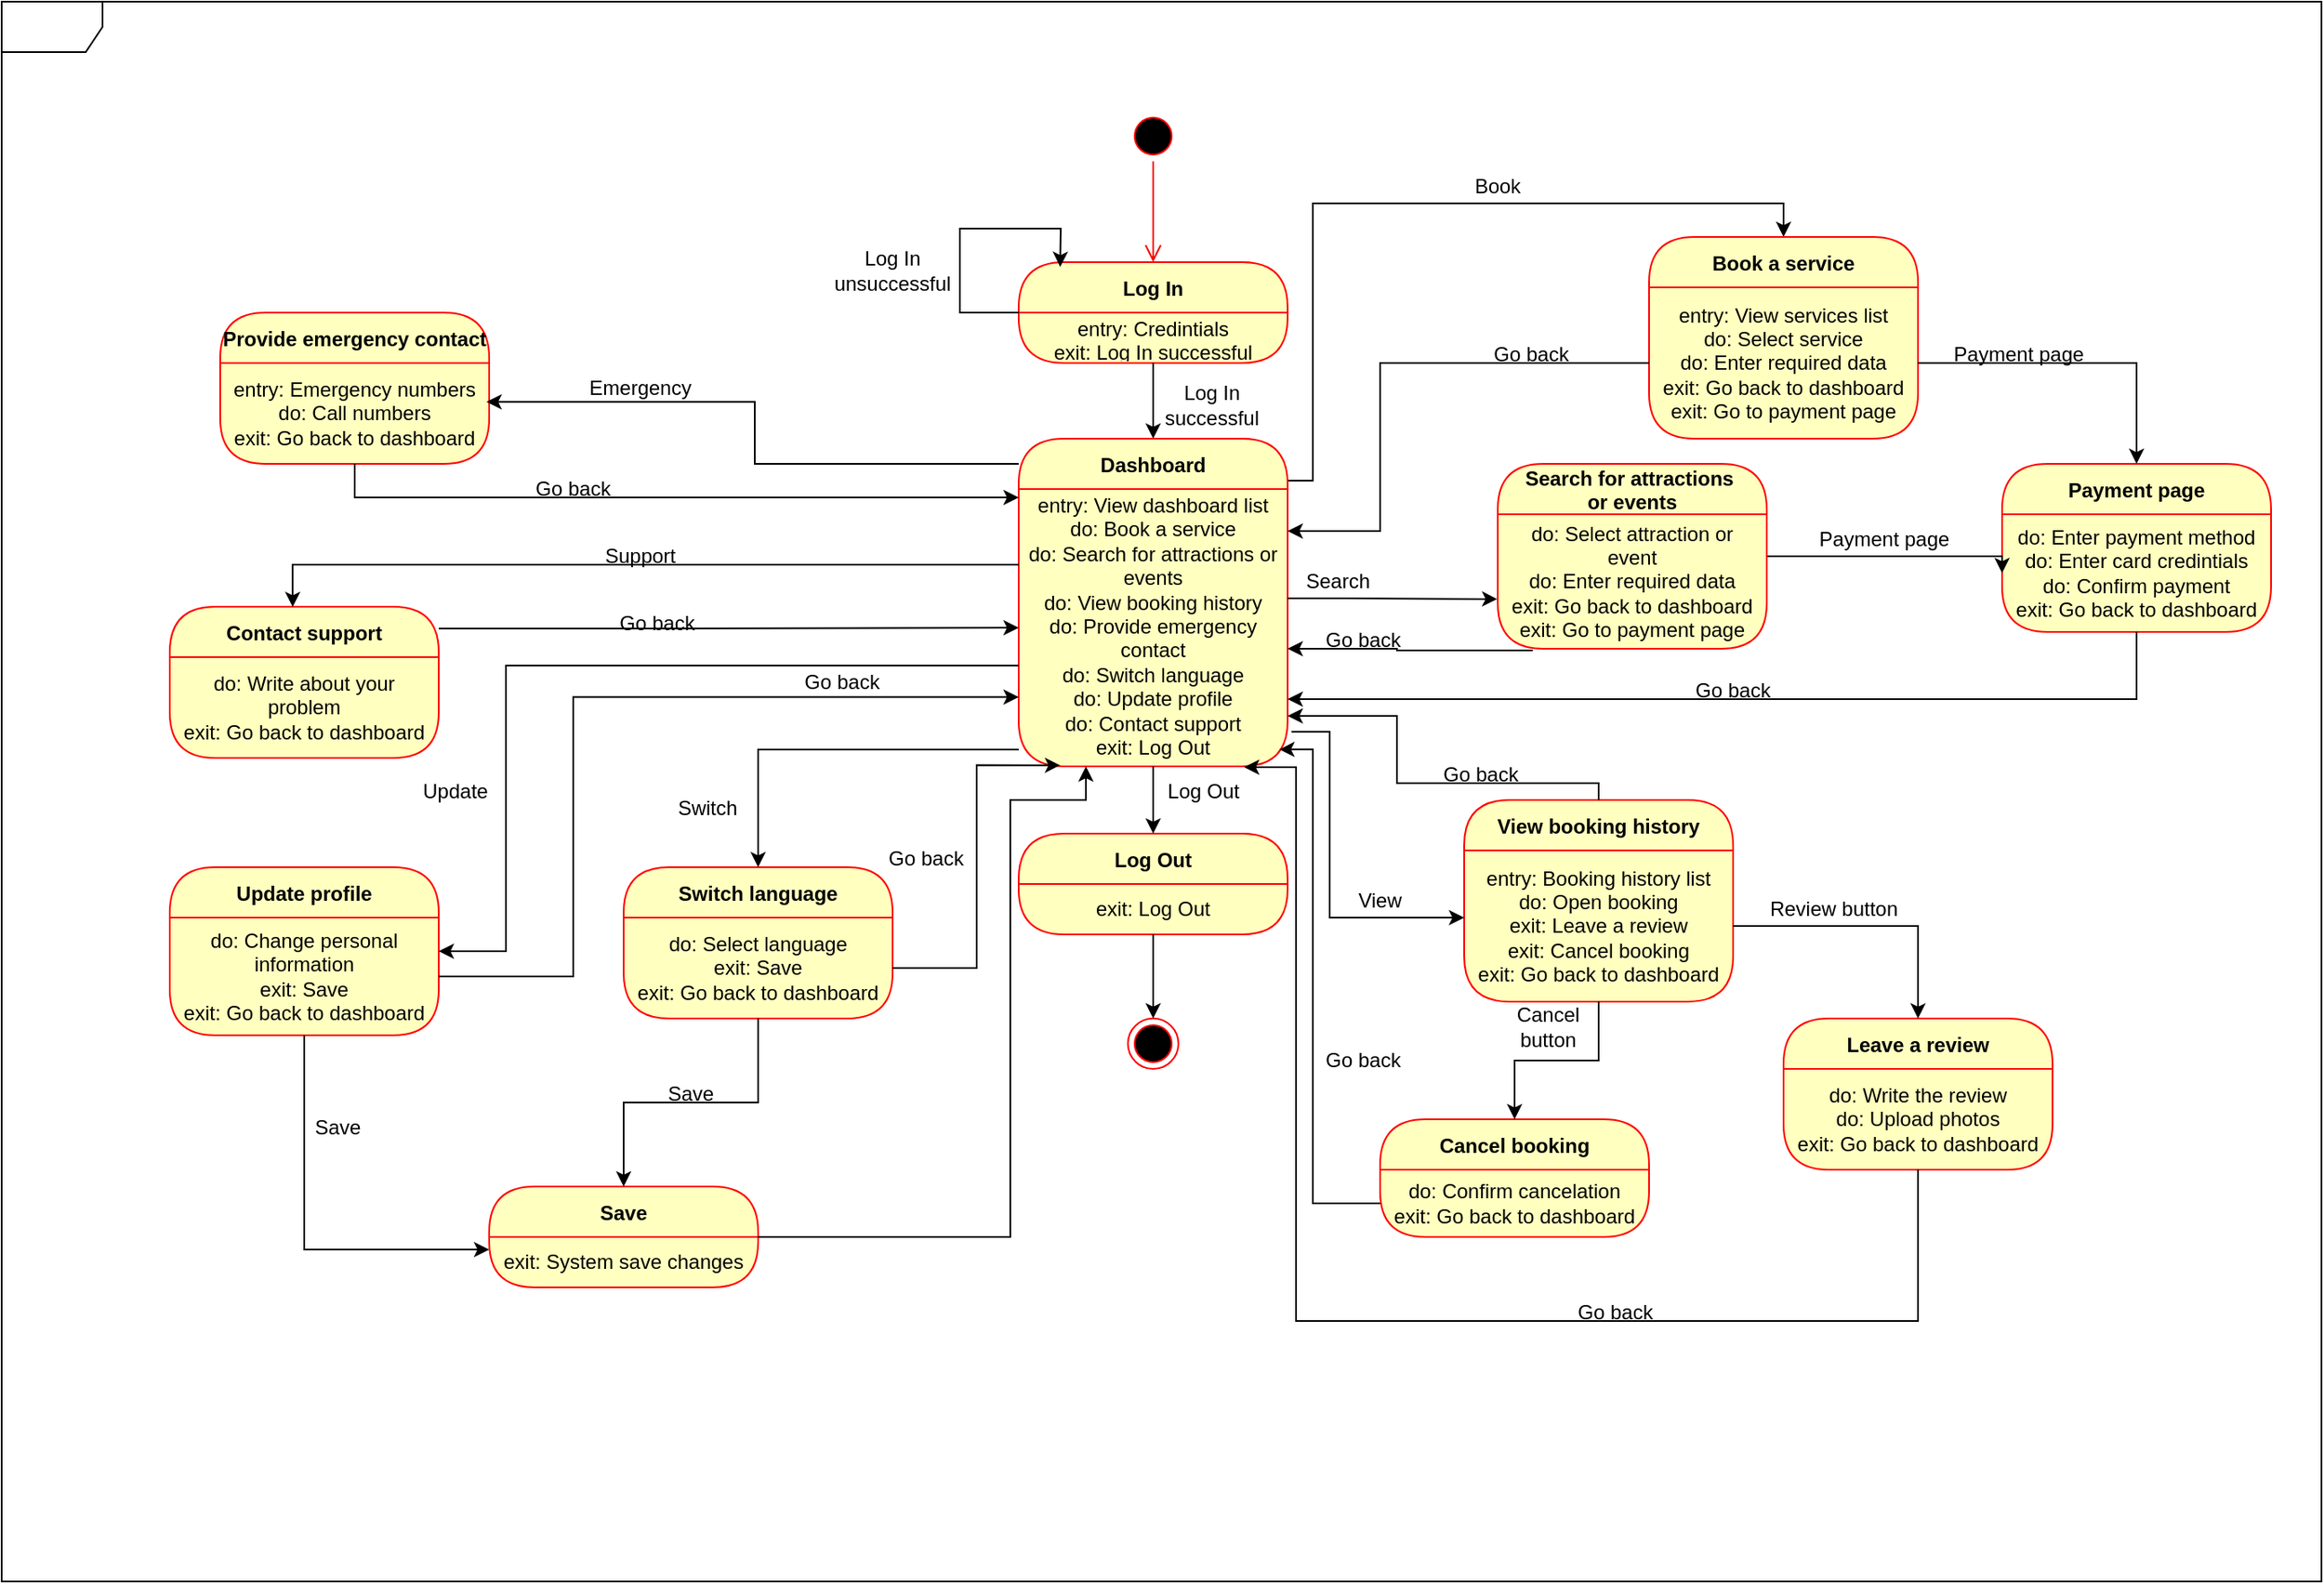 <mxfile version="26.2.12">
  <diagram name="Page-1" id="58cdce13-f638-feb5-8d6f-7d28b1aa9fa0">
    <mxGraphModel dx="2128" dy="516" grid="1" gridSize="10" guides="1" tooltips="1" connect="1" arrows="1" fold="1" page="1" pageScale="1" pageWidth="1100" pageHeight="850" background="none" math="0" shadow="0">
      <root>
        <mxCell id="0" />
        <mxCell id="1" parent="0" />
        <mxCell id="2a3bc250acf0617d-8" value="" style="shape=umlFrame;whiteSpace=wrap;html=1;rounded=1;shadow=0;comic=0;labelBackgroundColor=none;strokeWidth=1;fontFamily=Verdana;fontSize=12;align=center;" parent="1" vertex="1">
          <mxGeometry x="-140" y="105" width="1380" height="940" as="geometry" />
        </mxCell>
        <mxCell id="rnuL1dBGBpYoeUhFyiNH-2" value="" style="ellipse;html=1;shape=startState;fillColor=#000000;strokeColor=#ff0000;" vertex="1" parent="1">
          <mxGeometry x="530" y="170" width="30" height="30" as="geometry" />
        </mxCell>
        <mxCell id="rnuL1dBGBpYoeUhFyiNH-3" value="" style="edgeStyle=orthogonalEdgeStyle;html=1;verticalAlign=bottom;endArrow=open;endSize=8;strokeColor=#ff0000;rounded=0;" edge="1" source="rnuL1dBGBpYoeUhFyiNH-2" parent="1">
          <mxGeometry relative="1" as="geometry">
            <mxPoint x="545" y="260" as="targetPoint" />
          </mxGeometry>
        </mxCell>
        <mxCell id="rnuL1dBGBpYoeUhFyiNH-4" value="Log In" style="swimlane;fontStyle=1;align=center;verticalAlign=middle;childLayout=stackLayout;horizontal=1;startSize=30;horizontalStack=0;resizeParent=0;resizeLast=1;container=0;fontColor=#000000;collapsible=0;rounded=1;arcSize=30;strokeColor=#ff0000;fillColor=#ffffc0;swimlaneFillColor=#ffffc0;dropTarget=0;" vertex="1" parent="1">
          <mxGeometry x="465" y="260" width="160" height="60" as="geometry" />
        </mxCell>
        <mxCell id="rnuL1dBGBpYoeUhFyiNH-5" value="entry: Credintials&lt;div&gt;exit: Log In successful&lt;/div&gt;" style="text;html=1;strokeColor=none;fillColor=none;align=center;verticalAlign=middle;spacingLeft=4;spacingRight=4;whiteSpace=wrap;overflow=hidden;rotatable=0;fontColor=#000000;" vertex="1" parent="rnuL1dBGBpYoeUhFyiNH-4">
          <mxGeometry y="30" width="160" height="30" as="geometry" />
        </mxCell>
        <mxCell id="rnuL1dBGBpYoeUhFyiNH-15" value="" style="endArrow=classic;html=1;rounded=0;exitX=0;exitY=0;exitDx=0;exitDy=0;entryX=0.154;entryY=0.047;entryDx=0;entryDy=0;entryPerimeter=0;" edge="1" parent="rnuL1dBGBpYoeUhFyiNH-4" source="rnuL1dBGBpYoeUhFyiNH-5" target="rnuL1dBGBpYoeUhFyiNH-4">
          <mxGeometry width="50" height="50" relative="1" as="geometry">
            <mxPoint x="55" y="-20" as="sourcePoint" />
            <mxPoint x="105" y="-70" as="targetPoint" />
            <Array as="points">
              <mxPoint x="-35" y="30" />
              <mxPoint x="-35" y="-20" />
              <mxPoint x="25" y="-20" />
            </Array>
          </mxGeometry>
        </mxCell>
        <mxCell id="rnuL1dBGBpYoeUhFyiNH-7" value="Log In successful" style="text;html=1;align=center;verticalAlign=middle;whiteSpace=wrap;rounded=0;" vertex="1" parent="1">
          <mxGeometry x="550" y="330" width="60" height="30" as="geometry" />
        </mxCell>
        <mxCell id="rnuL1dBGBpYoeUhFyiNH-9" value="" style="endArrow=classic;html=1;rounded=0;exitX=0.5;exitY=1;exitDx=0;exitDy=0;" edge="1" parent="1" source="rnuL1dBGBpYoeUhFyiNH-5" target="rnuL1dBGBpYoeUhFyiNH-10">
          <mxGeometry width="50" height="50" relative="1" as="geometry">
            <mxPoint x="520" y="240" as="sourcePoint" />
            <mxPoint x="570" y="190" as="targetPoint" />
          </mxGeometry>
        </mxCell>
        <mxCell id="rnuL1dBGBpYoeUhFyiNH-62" style="edgeStyle=orthogonalEdgeStyle;rounded=0;orthogonalLoop=1;jettySize=auto;html=1;entryX=0.5;entryY=0;entryDx=0;entryDy=0;" edge="1" parent="1" source="rnuL1dBGBpYoeUhFyiNH-10" target="rnuL1dBGBpYoeUhFyiNH-26">
          <mxGeometry relative="1" as="geometry">
            <Array as="points">
              <mxPoint x="640" y="390" />
              <mxPoint x="640" y="225" />
              <mxPoint x="920" y="225" />
            </Array>
          </mxGeometry>
        </mxCell>
        <mxCell id="rnuL1dBGBpYoeUhFyiNH-10" value="Dashboard" style="swimlane;fontStyle=1;align=center;verticalAlign=middle;childLayout=stackLayout;horizontal=1;startSize=30;horizontalStack=0;resizeParent=0;resizeLast=1;container=0;fontColor=#000000;collapsible=0;rounded=1;arcSize=30;strokeColor=#ff0000;fillColor=#ffffc0;swimlaneFillColor=#ffffc0;dropTarget=0;" vertex="1" parent="1">
          <mxGeometry x="465" y="365" width="160" height="195" as="geometry" />
        </mxCell>
        <mxCell id="rnuL1dBGBpYoeUhFyiNH-11" value="&lt;div&gt;entry: View dashboard list&lt;/div&gt;do: Book a service&lt;div&gt;do: Search for attractions or events&lt;/div&gt;&lt;div&gt;do: View booking history&lt;/div&gt;&lt;div&gt;do: Provide emergency contact&lt;/div&gt;&lt;div&gt;do: Switch language&lt;/div&gt;&lt;div&gt;do: Update profile&lt;/div&gt;&lt;div&gt;do: Contact support&lt;/div&gt;&lt;div&gt;exit: Log Out&lt;/div&gt;&lt;div&gt;&lt;br&gt;&lt;/div&gt;" style="text;html=1;strokeColor=none;fillColor=none;align=center;verticalAlign=middle;spacingLeft=4;spacingRight=4;whiteSpace=wrap;overflow=hidden;rotatable=0;fontColor=#000000;" vertex="1" parent="rnuL1dBGBpYoeUhFyiNH-10">
          <mxGeometry y="30" width="160" height="165" as="geometry" />
        </mxCell>
        <mxCell id="rnuL1dBGBpYoeUhFyiNH-16" value="Log In unsuccessful" style="text;html=1;align=center;verticalAlign=middle;whiteSpace=wrap;rounded=0;" vertex="1" parent="1">
          <mxGeometry x="360" y="250" width="60" height="30" as="geometry" />
        </mxCell>
        <mxCell id="rnuL1dBGBpYoeUhFyiNH-17" value="Log Out" style="swimlane;fontStyle=1;align=center;verticalAlign=middle;childLayout=stackLayout;horizontal=1;startSize=30;horizontalStack=0;resizeParent=0;resizeLast=1;container=0;fontColor=#000000;collapsible=0;rounded=1;arcSize=30;strokeColor=#ff0000;fillColor=#ffffc0;swimlaneFillColor=#ffffc0;dropTarget=0;" vertex="1" parent="1">
          <mxGeometry x="465" y="600" width="160" height="60" as="geometry" />
        </mxCell>
        <mxCell id="rnuL1dBGBpYoeUhFyiNH-18" value="exit: Log Out" style="text;html=1;strokeColor=none;fillColor=none;align=center;verticalAlign=middle;spacingLeft=4;spacingRight=4;whiteSpace=wrap;overflow=hidden;rotatable=0;fontColor=#000000;" vertex="1" parent="rnuL1dBGBpYoeUhFyiNH-17">
          <mxGeometry y="30" width="160" height="30" as="geometry" />
        </mxCell>
        <mxCell id="rnuL1dBGBpYoeUhFyiNH-21" value="" style="ellipse;html=1;shape=endState;fillColor=#000000;strokeColor=#ff0000;" vertex="1" parent="1">
          <mxGeometry x="530" y="710" width="30" height="30" as="geometry" />
        </mxCell>
        <mxCell id="rnuL1dBGBpYoeUhFyiNH-22" style="edgeStyle=orthogonalEdgeStyle;rounded=0;orthogonalLoop=1;jettySize=auto;html=1;entryX=0.5;entryY=0;entryDx=0;entryDy=0;" edge="1" parent="1" source="rnuL1dBGBpYoeUhFyiNH-18" target="rnuL1dBGBpYoeUhFyiNH-21">
          <mxGeometry relative="1" as="geometry" />
        </mxCell>
        <mxCell id="rnuL1dBGBpYoeUhFyiNH-24" style="edgeStyle=orthogonalEdgeStyle;rounded=0;orthogonalLoop=1;jettySize=auto;html=1;entryX=0.5;entryY=0;entryDx=0;entryDy=0;" edge="1" parent="1" source="rnuL1dBGBpYoeUhFyiNH-11" target="rnuL1dBGBpYoeUhFyiNH-17">
          <mxGeometry relative="1" as="geometry" />
        </mxCell>
        <mxCell id="rnuL1dBGBpYoeUhFyiNH-25" value="Log Out" style="text;html=1;align=center;verticalAlign=middle;whiteSpace=wrap;rounded=0;" vertex="1" parent="1">
          <mxGeometry x="550" y="570" width="50" height="10" as="geometry" />
        </mxCell>
        <mxCell id="rnuL1dBGBpYoeUhFyiNH-26" value="Book a service" style="swimlane;fontStyle=1;align=center;verticalAlign=middle;childLayout=stackLayout;horizontal=1;startSize=30;horizontalStack=0;resizeParent=0;resizeLast=1;container=0;fontColor=#000000;collapsible=0;rounded=1;arcSize=30;strokeColor=#ff0000;fillColor=#ffffc0;swimlaneFillColor=#ffffc0;dropTarget=0;" vertex="1" parent="1">
          <mxGeometry x="840" y="245" width="160" height="120" as="geometry" />
        </mxCell>
        <mxCell id="rnuL1dBGBpYoeUhFyiNH-27" value="entry: View services list&lt;div&gt;do: Select service&lt;/div&gt;&lt;div&gt;do: Enter required data&lt;/div&gt;&lt;div&gt;exit: Go back to dashboard&lt;/div&gt;&lt;div&gt;exit: Go to payment page&lt;/div&gt;" style="text;html=1;strokeColor=none;fillColor=none;align=center;verticalAlign=middle;spacingLeft=4;spacingRight=4;whiteSpace=wrap;overflow=hidden;rotatable=0;fontColor=#000000;" vertex="1" parent="rnuL1dBGBpYoeUhFyiNH-26">
          <mxGeometry y="30" width="160" height="90" as="geometry" />
        </mxCell>
        <mxCell id="rnuL1dBGBpYoeUhFyiNH-31" value="Payment page" style="swimlane;fontStyle=1;align=center;verticalAlign=middle;childLayout=stackLayout;horizontal=1;startSize=30;horizontalStack=0;resizeParent=0;resizeLast=1;container=0;fontColor=#000000;collapsible=0;rounded=1;arcSize=30;strokeColor=#ff0000;fillColor=#ffffc0;swimlaneFillColor=#ffffc0;dropTarget=0;" vertex="1" parent="1">
          <mxGeometry x="1050" y="380" width="160" height="100" as="geometry" />
        </mxCell>
        <mxCell id="rnuL1dBGBpYoeUhFyiNH-32" value="do: Enter payment method&lt;div&gt;do: Enter card credintials&lt;/div&gt;&lt;div&gt;do: Confirm payment&lt;/div&gt;&lt;div&gt;exit: Go back to dashboard&lt;/div&gt;" style="text;html=1;strokeColor=none;fillColor=none;align=center;verticalAlign=middle;spacingLeft=4;spacingRight=4;whiteSpace=wrap;overflow=hidden;rotatable=0;fontColor=#000000;" vertex="1" parent="rnuL1dBGBpYoeUhFyiNH-31">
          <mxGeometry y="30" width="160" height="70" as="geometry" />
        </mxCell>
        <mxCell id="rnuL1dBGBpYoeUhFyiNH-34" style="edgeStyle=orthogonalEdgeStyle;rounded=0;orthogonalLoop=1;jettySize=auto;html=1;entryX=0.5;entryY=0;entryDx=0;entryDy=0;" edge="1" parent="1" source="rnuL1dBGBpYoeUhFyiNH-27" target="rnuL1dBGBpYoeUhFyiNH-31">
          <mxGeometry relative="1" as="geometry" />
        </mxCell>
        <mxCell id="rnuL1dBGBpYoeUhFyiNH-35" value="Payment page" style="text;html=1;align=center;verticalAlign=middle;whiteSpace=wrap;rounded=0;" vertex="1" parent="1">
          <mxGeometry x="1020" y="310" width="80" height="10" as="geometry" />
        </mxCell>
        <mxCell id="rnuL1dBGBpYoeUhFyiNH-42" style="edgeStyle=orthogonalEdgeStyle;rounded=0;orthogonalLoop=1;jettySize=auto;html=1;entryX=0;entryY=0.5;entryDx=0;entryDy=0;" edge="1" parent="1" source="rnuL1dBGBpYoeUhFyiNH-36" target="rnuL1dBGBpYoeUhFyiNH-32">
          <mxGeometry relative="1" as="geometry">
            <Array as="points">
              <mxPoint x="1050" y="435" />
            </Array>
          </mxGeometry>
        </mxCell>
        <mxCell id="rnuL1dBGBpYoeUhFyiNH-36" value="Search for attractions &#xa;or events" style="swimlane;fontStyle=1;align=center;verticalAlign=middle;childLayout=stackLayout;horizontal=1;startSize=30;horizontalStack=0;resizeParent=0;resizeLast=1;container=0;fontColor=#000000;collapsible=0;rounded=1;arcSize=30;strokeColor=#ff0000;fillColor=#ffffc0;swimlaneFillColor=#ffffc0;dropTarget=0;" vertex="1" parent="1">
          <mxGeometry x="750" y="380" width="160" height="110" as="geometry" />
        </mxCell>
        <mxCell id="rnuL1dBGBpYoeUhFyiNH-37" value="do: Select attraction or event&lt;div&gt;do: Enter required data&lt;/div&gt;&lt;div&gt;&lt;div&gt;exit: Go back to dashboard&lt;/div&gt;&lt;div&gt;exit: Go to payment page&lt;/div&gt;&lt;/div&gt;" style="text;html=1;strokeColor=none;fillColor=none;align=center;verticalAlign=middle;spacingLeft=4;spacingRight=4;whiteSpace=wrap;overflow=hidden;rotatable=0;fontColor=#000000;" vertex="1" parent="rnuL1dBGBpYoeUhFyiNH-36">
          <mxGeometry y="30" width="160" height="80" as="geometry" />
        </mxCell>
        <mxCell id="rnuL1dBGBpYoeUhFyiNH-43" value="Payment page" style="text;html=1;align=center;verticalAlign=middle;whiteSpace=wrap;rounded=0;" vertex="1" parent="1">
          <mxGeometry x="940" y="420" width="80" height="10" as="geometry" />
        </mxCell>
        <mxCell id="rnuL1dBGBpYoeUhFyiNH-44" value="View booking history" style="swimlane;fontStyle=1;align=center;verticalAlign=middle;childLayout=stackLayout;horizontal=1;startSize=30;horizontalStack=0;resizeParent=0;resizeLast=1;container=0;fontColor=#000000;collapsible=0;rounded=1;arcSize=30;strokeColor=#ff0000;fillColor=#ffffc0;swimlaneFillColor=#ffffc0;dropTarget=0;" vertex="1" parent="1">
          <mxGeometry x="730" y="580" width="160" height="120" as="geometry" />
        </mxCell>
        <mxCell id="rnuL1dBGBpYoeUhFyiNH-45" value="entry: Booking history list&lt;div&gt;do: Open booking&lt;/div&gt;&lt;div&gt;exit: Leave a review&lt;/div&gt;&lt;div&gt;exit: Cancel booking&lt;/div&gt;&lt;div&gt;exit: Go back to dashboard&lt;/div&gt;" style="text;html=1;strokeColor=none;fillColor=none;align=center;verticalAlign=middle;spacingLeft=4;spacingRight=4;whiteSpace=wrap;overflow=hidden;rotatable=0;fontColor=#000000;" vertex="1" parent="rnuL1dBGBpYoeUhFyiNH-44">
          <mxGeometry y="30" width="160" height="90" as="geometry" />
        </mxCell>
        <mxCell id="rnuL1dBGBpYoeUhFyiNH-47" value="Leave a review" style="swimlane;fontStyle=1;align=center;verticalAlign=middle;childLayout=stackLayout;horizontal=1;startSize=30;horizontalStack=0;resizeParent=0;resizeLast=1;container=0;fontColor=#000000;collapsible=0;rounded=1;arcSize=30;strokeColor=#ff0000;fillColor=#ffffc0;swimlaneFillColor=#ffffc0;dropTarget=0;" vertex="1" parent="1">
          <mxGeometry x="920" y="710" width="160" height="90" as="geometry" />
        </mxCell>
        <mxCell id="rnuL1dBGBpYoeUhFyiNH-48" value="do: Write the review&lt;div&gt;do: Upload photos&lt;/div&gt;&lt;div&gt;exit: Go back to dashboard&lt;/div&gt;" style="text;html=1;strokeColor=none;fillColor=none;align=center;verticalAlign=middle;spacingLeft=4;spacingRight=4;whiteSpace=wrap;overflow=hidden;rotatable=0;fontColor=#000000;" vertex="1" parent="rnuL1dBGBpYoeUhFyiNH-47">
          <mxGeometry y="30" width="160" height="60" as="geometry" />
        </mxCell>
        <mxCell id="rnuL1dBGBpYoeUhFyiNH-50" value="do: Write the review&lt;div&gt;do: Upload photos&lt;/div&gt;&lt;div&gt;exit: Go back to dashboard&lt;/div&gt;" style="text;html=1;strokeColor=none;fillColor=none;align=center;verticalAlign=middle;spacingLeft=4;spacingRight=4;whiteSpace=wrap;overflow=hidden;rotatable=0;fontColor=#000000;" vertex="1" parent="rnuL1dBGBpYoeUhFyiNH-47">
          <mxGeometry y="90" width="160" as="geometry" />
        </mxCell>
        <mxCell id="rnuL1dBGBpYoeUhFyiNH-51" value="Cancel booking" style="swimlane;fontStyle=1;align=center;verticalAlign=middle;childLayout=stackLayout;horizontal=1;startSize=30;horizontalStack=0;resizeParent=0;resizeLast=1;container=0;fontColor=#000000;collapsible=0;rounded=1;arcSize=30;strokeColor=#ff0000;fillColor=#ffffc0;swimlaneFillColor=#ffffc0;dropTarget=0;" vertex="1" parent="1">
          <mxGeometry x="680" y="770" width="160" height="70" as="geometry" />
        </mxCell>
        <mxCell id="rnuL1dBGBpYoeUhFyiNH-52" value="do: Confirm cancelation&lt;div&gt;exit: Go back to dashboard&lt;/div&gt;" style="text;html=1;strokeColor=none;fillColor=none;align=center;verticalAlign=middle;spacingLeft=4;spacingRight=4;whiteSpace=wrap;overflow=hidden;rotatable=0;fontColor=#000000;" vertex="1" parent="rnuL1dBGBpYoeUhFyiNH-51">
          <mxGeometry y="30" width="160" height="40" as="geometry" />
        </mxCell>
        <mxCell id="rnuL1dBGBpYoeUhFyiNH-54" style="edgeStyle=orthogonalEdgeStyle;rounded=0;orthogonalLoop=1;jettySize=auto;html=1;" edge="1" parent="1" source="rnuL1dBGBpYoeUhFyiNH-45" target="rnuL1dBGBpYoeUhFyiNH-47">
          <mxGeometry relative="1" as="geometry" />
        </mxCell>
        <mxCell id="rnuL1dBGBpYoeUhFyiNH-55" style="edgeStyle=orthogonalEdgeStyle;rounded=0;orthogonalLoop=1;jettySize=auto;html=1;" edge="1" parent="1" source="rnuL1dBGBpYoeUhFyiNH-45" target="rnuL1dBGBpYoeUhFyiNH-51">
          <mxGeometry relative="1" as="geometry" />
        </mxCell>
        <mxCell id="rnuL1dBGBpYoeUhFyiNH-59" style="edgeStyle=orthogonalEdgeStyle;rounded=0;orthogonalLoop=1;jettySize=auto;html=1;" edge="1" parent="1" source="rnuL1dBGBpYoeUhFyiNH-27">
          <mxGeometry relative="1" as="geometry">
            <mxPoint x="625" y="420" as="targetPoint" />
            <Array as="points">
              <mxPoint x="680" y="320" />
              <mxPoint x="680" y="420" />
              <mxPoint x="625" y="420" />
            </Array>
          </mxGeometry>
        </mxCell>
        <mxCell id="rnuL1dBGBpYoeUhFyiNH-61" style="edgeStyle=orthogonalEdgeStyle;rounded=0;orthogonalLoop=1;jettySize=auto;html=1;" edge="1" parent="1" source="rnuL1dBGBpYoeUhFyiNH-32" target="rnuL1dBGBpYoeUhFyiNH-11">
          <mxGeometry relative="1" as="geometry">
            <Array as="points">
              <mxPoint x="840" y="520" />
              <mxPoint x="840" y="520" />
            </Array>
          </mxGeometry>
        </mxCell>
        <mxCell id="rnuL1dBGBpYoeUhFyiNH-64" style="edgeStyle=orthogonalEdgeStyle;rounded=0;orthogonalLoop=1;jettySize=auto;html=1;entryX=-0.002;entryY=0.631;entryDx=0;entryDy=0;entryPerimeter=0;" edge="1" parent="1" source="rnuL1dBGBpYoeUhFyiNH-11" target="rnuL1dBGBpYoeUhFyiNH-37">
          <mxGeometry relative="1" as="geometry">
            <Array as="points">
              <mxPoint x="660" y="460" />
              <mxPoint x="660" y="460" />
            </Array>
          </mxGeometry>
        </mxCell>
        <mxCell id="rnuL1dBGBpYoeUhFyiNH-66" value="Book" style="text;html=1;align=center;verticalAlign=middle;whiteSpace=wrap;rounded=0;" vertex="1" parent="1">
          <mxGeometry x="720" y="200" width="60" height="30" as="geometry" />
        </mxCell>
        <mxCell id="rnuL1dBGBpYoeUhFyiNH-67" value="Go back" style="text;html=1;align=center;verticalAlign=middle;whiteSpace=wrap;rounded=0;" vertex="1" parent="1">
          <mxGeometry x="740" y="300" width="60" height="30" as="geometry" />
        </mxCell>
        <mxCell id="rnuL1dBGBpYoeUhFyiNH-69" value="Search" style="text;html=1;align=center;verticalAlign=middle;whiteSpace=wrap;rounded=0;" vertex="1" parent="1">
          <mxGeometry x="625" y="435" width="60" height="30" as="geometry" />
        </mxCell>
        <mxCell id="rnuL1dBGBpYoeUhFyiNH-70" style="edgeStyle=orthogonalEdgeStyle;rounded=0;orthogonalLoop=1;jettySize=auto;html=1;exitX=0.13;exitY=1.013;exitDx=0;exitDy=0;exitPerimeter=0;" edge="1" parent="1" source="rnuL1dBGBpYoeUhFyiNH-37" target="rnuL1dBGBpYoeUhFyiNH-11">
          <mxGeometry relative="1" as="geometry">
            <Array as="points">
              <mxPoint x="690" y="490" />
            </Array>
          </mxGeometry>
        </mxCell>
        <mxCell id="rnuL1dBGBpYoeUhFyiNH-71" value="Go back" style="text;html=1;align=center;verticalAlign=middle;whiteSpace=wrap;rounded=0;" vertex="1" parent="1">
          <mxGeometry x="640" y="470" width="60" height="30" as="geometry" />
        </mxCell>
        <mxCell id="rnuL1dBGBpYoeUhFyiNH-74" value="Go back" style="text;html=1;align=center;verticalAlign=middle;whiteSpace=wrap;rounded=0;" vertex="1" parent="1">
          <mxGeometry x="860" y="500" width="60" height="30" as="geometry" />
        </mxCell>
        <mxCell id="rnuL1dBGBpYoeUhFyiNH-75" style="edgeStyle=orthogonalEdgeStyle;rounded=0;orthogonalLoop=1;jettySize=auto;html=1;exitX=1.014;exitY=0.875;exitDx=0;exitDy=0;exitPerimeter=0;" edge="1" parent="1" source="rnuL1dBGBpYoeUhFyiNH-11" target="rnuL1dBGBpYoeUhFyiNH-44">
          <mxGeometry relative="1" as="geometry">
            <Array as="points">
              <mxPoint x="650" y="539" />
              <mxPoint x="650" y="650" />
            </Array>
          </mxGeometry>
        </mxCell>
        <mxCell id="rnuL1dBGBpYoeUhFyiNH-76" value="View" style="text;html=1;align=center;verticalAlign=middle;whiteSpace=wrap;rounded=0;" vertex="1" parent="1">
          <mxGeometry x="650" y="625" width="60" height="30" as="geometry" />
        </mxCell>
        <mxCell id="rnuL1dBGBpYoeUhFyiNH-77" style="edgeStyle=orthogonalEdgeStyle;rounded=0;orthogonalLoop=1;jettySize=auto;html=1;" edge="1" parent="1" target="rnuL1dBGBpYoeUhFyiNH-11">
          <mxGeometry relative="1" as="geometry">
            <mxPoint x="810" y="580" as="sourcePoint" />
            <mxPoint x="650" y="530" as="targetPoint" />
            <Array as="points">
              <mxPoint x="810" y="570" />
              <mxPoint x="690" y="570" />
              <mxPoint x="690" y="530" />
            </Array>
          </mxGeometry>
        </mxCell>
        <mxCell id="rnuL1dBGBpYoeUhFyiNH-78" value="Go back" style="text;html=1;align=center;verticalAlign=middle;whiteSpace=wrap;rounded=0;" vertex="1" parent="1">
          <mxGeometry x="710" y="550" width="60" height="30" as="geometry" />
        </mxCell>
        <mxCell id="rnuL1dBGBpYoeUhFyiNH-79" style="edgeStyle=orthogonalEdgeStyle;rounded=0;orthogonalLoop=1;jettySize=auto;html=1;entryX=0.969;entryY=0.939;entryDx=0;entryDy=0;entryPerimeter=0;" edge="1" parent="1" source="rnuL1dBGBpYoeUhFyiNH-52" target="rnuL1dBGBpYoeUhFyiNH-11">
          <mxGeometry relative="1" as="geometry">
            <Array as="points">
              <mxPoint x="640" y="820" />
              <mxPoint x="640" y="550" />
            </Array>
          </mxGeometry>
        </mxCell>
        <mxCell id="rnuL1dBGBpYoeUhFyiNH-80" value="Go back" style="text;html=1;align=center;verticalAlign=middle;whiteSpace=wrap;rounded=0;" vertex="1" parent="1">
          <mxGeometry x="640" y="720" width="60" height="30" as="geometry" />
        </mxCell>
        <mxCell id="rnuL1dBGBpYoeUhFyiNH-81" value="Cancel button" style="text;html=1;align=center;verticalAlign=middle;whiteSpace=wrap;rounded=0;" vertex="1" parent="1">
          <mxGeometry x="750" y="700" width="60" height="30" as="geometry" />
        </mxCell>
        <mxCell id="rnuL1dBGBpYoeUhFyiNH-82" value="Review button" style="text;html=1;align=center;verticalAlign=middle;whiteSpace=wrap;rounded=0;" vertex="1" parent="1">
          <mxGeometry x="910" y="635" width="80" height="20" as="geometry" />
        </mxCell>
        <mxCell id="rnuL1dBGBpYoeUhFyiNH-85" style="edgeStyle=orthogonalEdgeStyle;rounded=0;orthogonalLoop=1;jettySize=auto;html=1;entryX=0.838;entryY=1.003;entryDx=0;entryDy=0;entryPerimeter=0;" edge="1" parent="1" source="rnuL1dBGBpYoeUhFyiNH-48" target="rnuL1dBGBpYoeUhFyiNH-11">
          <mxGeometry relative="1" as="geometry">
            <Array as="points">
              <mxPoint x="1000" y="890" />
              <mxPoint x="630" y="890" />
              <mxPoint x="630" y="560" />
            </Array>
          </mxGeometry>
        </mxCell>
        <mxCell id="rnuL1dBGBpYoeUhFyiNH-86" value="Go back" style="text;html=1;align=center;verticalAlign=middle;whiteSpace=wrap;rounded=0;" vertex="1" parent="1">
          <mxGeometry x="790" y="870" width="60" height="30" as="geometry" />
        </mxCell>
        <mxCell id="rnuL1dBGBpYoeUhFyiNH-87" value="Provide emergency contact" style="swimlane;fontStyle=1;align=center;verticalAlign=middle;childLayout=stackLayout;horizontal=1;startSize=30;horizontalStack=0;resizeParent=0;resizeLast=1;container=0;fontColor=#000000;collapsible=0;rounded=1;arcSize=30;strokeColor=#ff0000;fillColor=#ffffc0;swimlaneFillColor=#ffffc0;dropTarget=0;" vertex="1" parent="1">
          <mxGeometry x="-10" y="290" width="160" height="90" as="geometry" />
        </mxCell>
        <mxCell id="rnuL1dBGBpYoeUhFyiNH-88" value="entry: Emergency numbers&lt;div&gt;do: Call numbers&lt;/div&gt;&lt;div&gt;exit: Go back to dashboard&lt;/div&gt;" style="text;html=1;strokeColor=none;fillColor=none;align=center;verticalAlign=middle;spacingLeft=4;spacingRight=4;whiteSpace=wrap;overflow=hidden;rotatable=0;fontColor=#000000;" vertex="1" parent="rnuL1dBGBpYoeUhFyiNH-87">
          <mxGeometry y="30" width="160" height="60" as="geometry" />
        </mxCell>
        <mxCell id="rnuL1dBGBpYoeUhFyiNH-91" value="Switch language" style="swimlane;fontStyle=1;align=center;verticalAlign=middle;childLayout=stackLayout;horizontal=1;startSize=30;horizontalStack=0;resizeParent=0;resizeLast=1;container=0;fontColor=#000000;collapsible=0;rounded=1;arcSize=30;strokeColor=#ff0000;fillColor=#ffffc0;swimlaneFillColor=#ffffc0;dropTarget=0;" vertex="1" parent="1">
          <mxGeometry x="230" y="620" width="160" height="90" as="geometry" />
        </mxCell>
        <mxCell id="rnuL1dBGBpYoeUhFyiNH-92" value="do: Select language&lt;div&gt;exit: Save&lt;/div&gt;&lt;div&gt;exit: Go back to dashboard&lt;/div&gt;" style="text;html=1;strokeColor=none;fillColor=none;align=center;verticalAlign=middle;spacingLeft=4;spacingRight=4;whiteSpace=wrap;overflow=hidden;rotatable=0;fontColor=#000000;" vertex="1" parent="rnuL1dBGBpYoeUhFyiNH-91">
          <mxGeometry y="30" width="160" height="60" as="geometry" />
        </mxCell>
        <mxCell id="rnuL1dBGBpYoeUhFyiNH-94" value="Update profile" style="swimlane;fontStyle=1;align=center;verticalAlign=middle;childLayout=stackLayout;horizontal=1;startSize=30;horizontalStack=0;resizeParent=0;resizeLast=1;container=0;fontColor=#000000;collapsible=0;rounded=1;arcSize=30;strokeColor=#ff0000;fillColor=#ffffc0;swimlaneFillColor=#ffffc0;dropTarget=0;" vertex="1" parent="1">
          <mxGeometry x="-40" y="620" width="160" height="100" as="geometry" />
        </mxCell>
        <mxCell id="rnuL1dBGBpYoeUhFyiNH-95" value="do: Change personal information&lt;div&gt;exit: Save&lt;/div&gt;&lt;div&gt;exit: Go back to dashboard&lt;/div&gt;" style="text;html=1;strokeColor=none;fillColor=none;align=center;verticalAlign=middle;spacingLeft=4;spacingRight=4;whiteSpace=wrap;overflow=hidden;rotatable=0;fontColor=#000000;" vertex="1" parent="rnuL1dBGBpYoeUhFyiNH-94">
          <mxGeometry y="30" width="160" height="70" as="geometry" />
        </mxCell>
        <mxCell id="rnuL1dBGBpYoeUhFyiNH-112" style="edgeStyle=orthogonalEdgeStyle;rounded=0;orthogonalLoop=1;jettySize=auto;html=1;entryX=0;entryY=0.5;entryDx=0;entryDy=0;" edge="1" parent="1" source="rnuL1dBGBpYoeUhFyiNH-97" target="rnuL1dBGBpYoeUhFyiNH-11">
          <mxGeometry relative="1" as="geometry">
            <Array as="points">
              <mxPoint x="210" y="478" />
              <mxPoint x="210" y="478" />
            </Array>
          </mxGeometry>
        </mxCell>
        <mxCell id="rnuL1dBGBpYoeUhFyiNH-97" value="Contact support" style="swimlane;fontStyle=1;align=center;verticalAlign=middle;childLayout=stackLayout;horizontal=1;startSize=30;horizontalStack=0;resizeParent=0;resizeLast=1;container=0;fontColor=#000000;collapsible=0;rounded=1;arcSize=30;strokeColor=#ff0000;fillColor=#ffffc0;swimlaneFillColor=#ffffc0;dropTarget=0;" vertex="1" parent="1">
          <mxGeometry x="-40" y="465" width="160" height="90" as="geometry" />
        </mxCell>
        <mxCell id="rnuL1dBGBpYoeUhFyiNH-98" value="do: Write about your problem&lt;div&gt;exit: Go back to dashboard&lt;/div&gt;" style="text;html=1;strokeColor=none;fillColor=none;align=center;verticalAlign=middle;spacingLeft=4;spacingRight=4;whiteSpace=wrap;overflow=hidden;rotatable=0;fontColor=#000000;" vertex="1" parent="rnuL1dBGBpYoeUhFyiNH-97">
          <mxGeometry y="30" width="160" height="60" as="geometry" />
        </mxCell>
        <mxCell id="rnuL1dBGBpYoeUhFyiNH-100" value="Save" style="swimlane;fontStyle=1;align=center;verticalAlign=middle;childLayout=stackLayout;horizontal=1;startSize=30;horizontalStack=0;resizeParent=0;resizeLast=1;container=0;fontColor=#000000;collapsible=0;rounded=1;arcSize=30;strokeColor=#ff0000;fillColor=#ffffc0;swimlaneFillColor=#ffffc0;dropTarget=0;" vertex="1" parent="1">
          <mxGeometry x="150" y="810" width="160" height="60" as="geometry" />
        </mxCell>
        <mxCell id="rnuL1dBGBpYoeUhFyiNH-101" value="exit: System save changes" style="text;html=1;strokeColor=none;fillColor=none;align=center;verticalAlign=middle;spacingLeft=4;spacingRight=4;whiteSpace=wrap;overflow=hidden;rotatable=0;fontColor=#000000;" vertex="1" parent="rnuL1dBGBpYoeUhFyiNH-100">
          <mxGeometry y="30" width="160" height="30" as="geometry" />
        </mxCell>
        <mxCell id="rnuL1dBGBpYoeUhFyiNH-104" style="edgeStyle=orthogonalEdgeStyle;rounded=0;orthogonalLoop=1;jettySize=auto;html=1;entryX=0.99;entryY=0.385;entryDx=0;entryDy=0;entryPerimeter=0;" edge="1" parent="1" source="rnuL1dBGBpYoeUhFyiNH-10" target="rnuL1dBGBpYoeUhFyiNH-88">
          <mxGeometry relative="1" as="geometry">
            <Array as="points">
              <mxPoint x="308" y="380" />
              <mxPoint x="308" y="343" />
            </Array>
          </mxGeometry>
        </mxCell>
        <mxCell id="rnuL1dBGBpYoeUhFyiNH-105" value="Emergency" style="text;html=1;align=center;verticalAlign=middle;whiteSpace=wrap;rounded=0;" vertex="1" parent="1">
          <mxGeometry x="210" y="320" width="60" height="30" as="geometry" />
        </mxCell>
        <mxCell id="rnuL1dBGBpYoeUhFyiNH-108" style="edgeStyle=orthogonalEdgeStyle;rounded=0;orthogonalLoop=1;jettySize=auto;html=1;" edge="1" parent="1" source="rnuL1dBGBpYoeUhFyiNH-88">
          <mxGeometry relative="1" as="geometry">
            <mxPoint x="465" y="400" as="targetPoint" />
            <Array as="points">
              <mxPoint x="70" y="400" />
              <mxPoint x="465" y="400" />
            </Array>
          </mxGeometry>
        </mxCell>
        <mxCell id="rnuL1dBGBpYoeUhFyiNH-109" value="Go back" style="text;html=1;align=center;verticalAlign=middle;whiteSpace=wrap;rounded=0;" vertex="1" parent="1">
          <mxGeometry x="170" y="380" width="60" height="30" as="geometry" />
        </mxCell>
        <mxCell id="rnuL1dBGBpYoeUhFyiNH-110" style="edgeStyle=orthogonalEdgeStyle;rounded=0;orthogonalLoop=1;jettySize=auto;html=1;entryX=0.457;entryY=0.002;entryDx=0;entryDy=0;entryPerimeter=0;" edge="1" parent="1" source="rnuL1dBGBpYoeUhFyiNH-11" target="rnuL1dBGBpYoeUhFyiNH-97">
          <mxGeometry relative="1" as="geometry">
            <Array as="points">
              <mxPoint x="33" y="440" />
            </Array>
          </mxGeometry>
        </mxCell>
        <mxCell id="rnuL1dBGBpYoeUhFyiNH-111" value="Support" style="text;html=1;align=center;verticalAlign=middle;whiteSpace=wrap;rounded=0;" vertex="1" parent="1">
          <mxGeometry x="210" y="420" width="60" height="30" as="geometry" />
        </mxCell>
        <mxCell id="rnuL1dBGBpYoeUhFyiNH-113" value="Go back" style="text;html=1;align=center;verticalAlign=middle;whiteSpace=wrap;rounded=0;" vertex="1" parent="1">
          <mxGeometry x="220" y="460" width="60" height="30" as="geometry" />
        </mxCell>
        <mxCell id="rnuL1dBGBpYoeUhFyiNH-115" style="edgeStyle=orthogonalEdgeStyle;rounded=0;orthogonalLoop=1;jettySize=auto;html=1;entryX=0.25;entryY=1;entryDx=0;entryDy=0;" edge="1" parent="1" source="rnuL1dBGBpYoeUhFyiNH-100" target="rnuL1dBGBpYoeUhFyiNH-11">
          <mxGeometry relative="1" as="geometry">
            <Array as="points">
              <mxPoint x="460" y="840" />
              <mxPoint x="460" y="580" />
              <mxPoint x="505" y="580" />
            </Array>
          </mxGeometry>
        </mxCell>
        <mxCell id="rnuL1dBGBpYoeUhFyiNH-118" style="edgeStyle=orthogonalEdgeStyle;rounded=0;orthogonalLoop=1;jettySize=auto;html=1;" edge="1" parent="1" source="rnuL1dBGBpYoeUhFyiNH-11" target="rnuL1dBGBpYoeUhFyiNH-94">
          <mxGeometry relative="1" as="geometry">
            <Array as="points">
              <mxPoint x="160" y="500" />
              <mxPoint x="160" y="670" />
            </Array>
          </mxGeometry>
        </mxCell>
        <mxCell id="rnuL1dBGBpYoeUhFyiNH-119" style="edgeStyle=orthogonalEdgeStyle;rounded=0;orthogonalLoop=1;jettySize=auto;html=1;entryX=0;entryY=0.75;entryDx=0;entryDy=0;" edge="1" parent="1" source="rnuL1dBGBpYoeUhFyiNH-95" target="rnuL1dBGBpYoeUhFyiNH-11">
          <mxGeometry relative="1" as="geometry">
            <Array as="points">
              <mxPoint x="200" y="685" />
              <mxPoint x="200" y="519" />
            </Array>
          </mxGeometry>
        </mxCell>
        <mxCell id="rnuL1dBGBpYoeUhFyiNH-120" value="Go back" style="text;html=1;align=center;verticalAlign=middle;whiteSpace=wrap;rounded=0;" vertex="1" parent="1">
          <mxGeometry x="330" y="495" width="60" height="30" as="geometry" />
        </mxCell>
        <mxCell id="rnuL1dBGBpYoeUhFyiNH-121" style="edgeStyle=orthogonalEdgeStyle;rounded=0;orthogonalLoop=1;jettySize=auto;html=1;entryX=0.154;entryY=0.996;entryDx=0;entryDy=0;entryPerimeter=0;" edge="1" parent="1" source="rnuL1dBGBpYoeUhFyiNH-92" target="rnuL1dBGBpYoeUhFyiNH-11">
          <mxGeometry relative="1" as="geometry">
            <Array as="points">
              <mxPoint x="440" y="680" />
              <mxPoint x="440" y="559" />
            </Array>
          </mxGeometry>
        </mxCell>
        <mxCell id="rnuL1dBGBpYoeUhFyiNH-122" style="edgeStyle=orthogonalEdgeStyle;rounded=0;orthogonalLoop=1;jettySize=auto;html=1;" edge="1" parent="1" source="rnuL1dBGBpYoeUhFyiNH-11" target="rnuL1dBGBpYoeUhFyiNH-91">
          <mxGeometry relative="1" as="geometry">
            <Array as="points">
              <mxPoint x="310" y="550" />
            </Array>
          </mxGeometry>
        </mxCell>
        <mxCell id="rnuL1dBGBpYoeUhFyiNH-123" value="Update" style="text;html=1;align=center;verticalAlign=middle;whiteSpace=wrap;rounded=0;" vertex="1" parent="1">
          <mxGeometry x="100" y="560" width="60" height="30" as="geometry" />
        </mxCell>
        <mxCell id="rnuL1dBGBpYoeUhFyiNH-124" value="Switch" style="text;html=1;align=center;verticalAlign=middle;whiteSpace=wrap;rounded=0;" vertex="1" parent="1">
          <mxGeometry x="250" y="570" width="60" height="30" as="geometry" />
        </mxCell>
        <mxCell id="rnuL1dBGBpYoeUhFyiNH-126" value="Go back" style="text;html=1;align=center;verticalAlign=middle;whiteSpace=wrap;rounded=0;" vertex="1" parent="1">
          <mxGeometry x="380" y="600" width="60" height="30" as="geometry" />
        </mxCell>
        <mxCell id="rnuL1dBGBpYoeUhFyiNH-127" style="edgeStyle=orthogonalEdgeStyle;rounded=0;orthogonalLoop=1;jettySize=auto;html=1;entryX=0;entryY=0.25;entryDx=0;entryDy=0;" edge="1" parent="1" source="rnuL1dBGBpYoeUhFyiNH-95" target="rnuL1dBGBpYoeUhFyiNH-101">
          <mxGeometry relative="1" as="geometry">
            <Array as="points">
              <mxPoint x="40" y="848" />
            </Array>
          </mxGeometry>
        </mxCell>
        <mxCell id="rnuL1dBGBpYoeUhFyiNH-128" style="edgeStyle=orthogonalEdgeStyle;rounded=0;orthogonalLoop=1;jettySize=auto;html=1;" edge="1" parent="1" source="rnuL1dBGBpYoeUhFyiNH-92" target="rnuL1dBGBpYoeUhFyiNH-100">
          <mxGeometry relative="1" as="geometry" />
        </mxCell>
        <mxCell id="rnuL1dBGBpYoeUhFyiNH-129" value="Save" style="text;html=1;align=center;verticalAlign=middle;whiteSpace=wrap;rounded=0;" vertex="1" parent="1">
          <mxGeometry x="240" y="740" width="60" height="30" as="geometry" />
        </mxCell>
        <mxCell id="rnuL1dBGBpYoeUhFyiNH-130" value="Save" style="text;html=1;align=center;verticalAlign=middle;whiteSpace=wrap;rounded=0;" vertex="1" parent="1">
          <mxGeometry x="30" y="760" width="60" height="30" as="geometry" />
        </mxCell>
      </root>
    </mxGraphModel>
  </diagram>
</mxfile>
